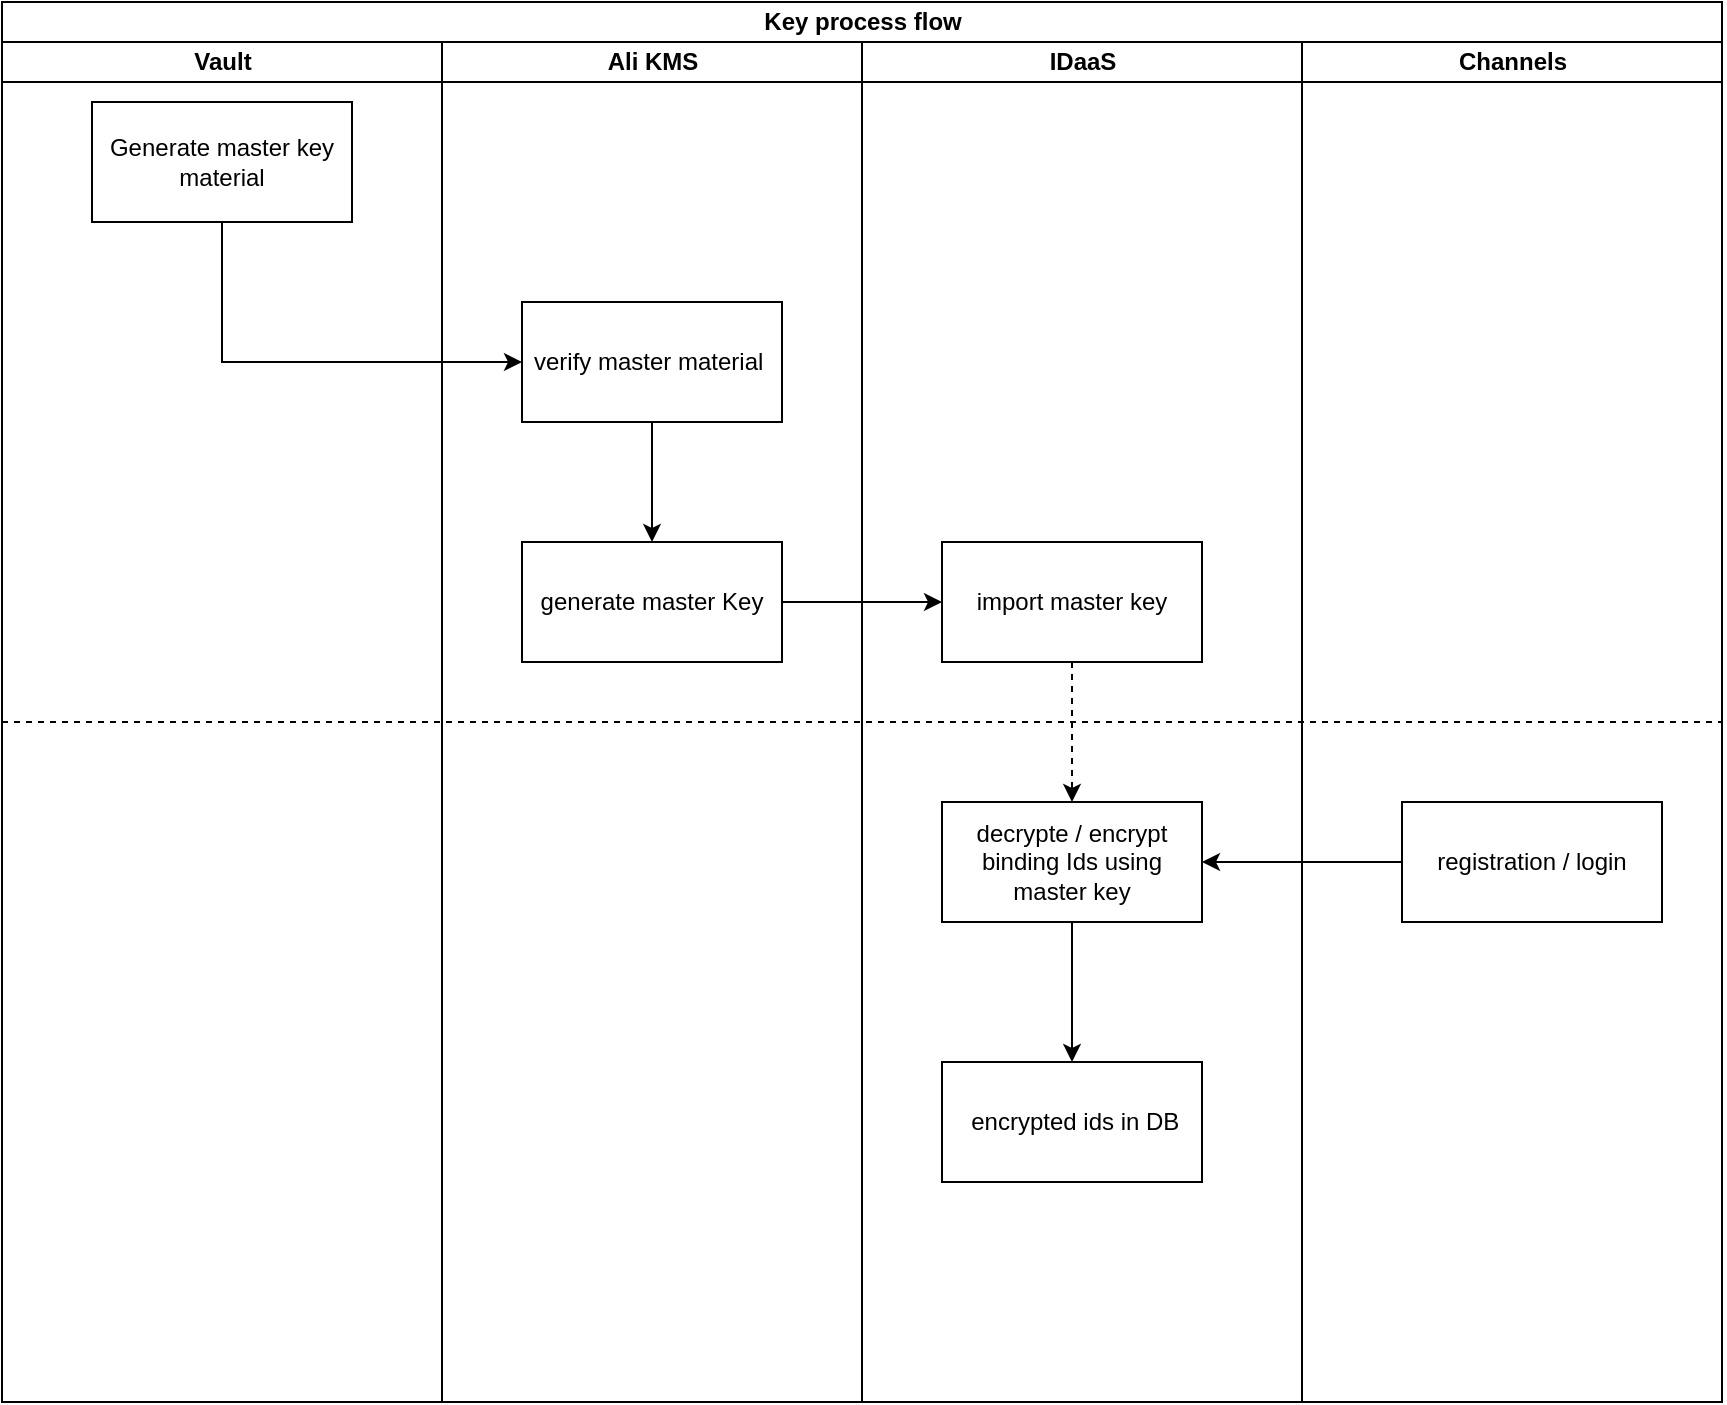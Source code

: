 <mxfile version="13.7.3" type="github">
  <diagram id="9mwux0cFILY53TTlX1xr" name="Page-1">
    <mxGraphModel dx="800" dy="624" grid="1" gridSize="10" guides="1" tooltips="1" connect="1" arrows="1" fold="1" page="1" pageScale="1" pageWidth="827" pageHeight="1169" math="0" shadow="0">
      <root>
        <mxCell id="0" />
        <mxCell id="1" parent="0" />
        <mxCell id="7Vzin81aM65JcKVKvn-L-1" value="Key process flow" style="swimlane;html=1;childLayout=stackLayout;resizeParent=1;resizeParentMax=0;startSize=20;" vertex="1" parent="1">
          <mxGeometry x="290" width="860" height="700" as="geometry" />
        </mxCell>
        <mxCell id="7Vzin81aM65JcKVKvn-L-2" value="Vault" style="swimlane;html=1;startSize=20;" vertex="1" parent="7Vzin81aM65JcKVKvn-L-1">
          <mxGeometry y="20" width="220" height="680" as="geometry" />
        </mxCell>
        <mxCell id="7Vzin81aM65JcKVKvn-L-3" value="Generate master key material" style="rounded=0;whiteSpace=wrap;html=1;fillColor=#FFFFFF;" vertex="1" parent="7Vzin81aM65JcKVKvn-L-2">
          <mxGeometry x="45" y="30" width="130" height="60" as="geometry" />
        </mxCell>
        <mxCell id="7Vzin81aM65JcKVKvn-L-4" value="Ali KMS" style="swimlane;html=1;startSize=20;" vertex="1" parent="7Vzin81aM65JcKVKvn-L-1">
          <mxGeometry x="220" y="20" width="210" height="680" as="geometry" />
        </mxCell>
        <mxCell id="7Vzin81aM65JcKVKvn-L-5" value="generate master Key" style="rounded=0;whiteSpace=wrap;html=1;fillColor=#FFFFFF;" vertex="1" parent="7Vzin81aM65JcKVKvn-L-4">
          <mxGeometry x="40" y="250" width="130" height="60" as="geometry" />
        </mxCell>
        <mxCell id="7Vzin81aM65JcKVKvn-L-6" value="verify master material&amp;nbsp;" style="rounded=0;whiteSpace=wrap;html=1;fillColor=#FFFFFF;" vertex="1" parent="7Vzin81aM65JcKVKvn-L-4">
          <mxGeometry x="40" y="130" width="130" height="60" as="geometry" />
        </mxCell>
        <mxCell id="7Vzin81aM65JcKVKvn-L-7" value="" style="edgeStyle=orthogonalEdgeStyle;rounded=0;orthogonalLoop=1;jettySize=auto;html=1;entryX=0;entryY=0.5;entryDx=0;entryDy=0;" edge="1" parent="7Vzin81aM65JcKVKvn-L-1" source="7Vzin81aM65JcKVKvn-L-3" target="7Vzin81aM65JcKVKvn-L-6">
          <mxGeometry relative="1" as="geometry">
            <mxPoint x="110" y="220" as="targetPoint" />
            <Array as="points">
              <mxPoint x="110" y="180" />
            </Array>
          </mxGeometry>
        </mxCell>
        <mxCell id="7Vzin81aM65JcKVKvn-L-8" value="IDaaS" style="swimlane;html=1;startSize=20;" vertex="1" parent="7Vzin81aM65JcKVKvn-L-1">
          <mxGeometry x="430" y="20" width="220" height="680" as="geometry" />
        </mxCell>
        <mxCell id="7Vzin81aM65JcKVKvn-L-9" value="&amp;nbsp;encrypted ids in DB" style="rounded=0;whiteSpace=wrap;html=1;fillColor=#FFFFFF;" vertex="1" parent="7Vzin81aM65JcKVKvn-L-8">
          <mxGeometry x="40" y="510" width="130" height="60" as="geometry" />
        </mxCell>
        <mxCell id="7Vzin81aM65JcKVKvn-L-10" value="import master key" style="rounded=0;whiteSpace=wrap;html=1;fillColor=#FFFFFF;" vertex="1" parent="7Vzin81aM65JcKVKvn-L-8">
          <mxGeometry x="40" y="250" width="130" height="60" as="geometry" />
        </mxCell>
        <mxCell id="7Vzin81aM65JcKVKvn-L-11" value="decrypte / encrypt binding Ids using master key" style="rounded=0;whiteSpace=wrap;html=1;fillColor=#FFFFFF;" vertex="1" parent="7Vzin81aM65JcKVKvn-L-8">
          <mxGeometry x="40" y="380" width="130" height="60" as="geometry" />
        </mxCell>
        <mxCell id="7Vzin81aM65JcKVKvn-L-12" value="Channels" style="swimlane;html=1;startSize=20;" vertex="1" parent="7Vzin81aM65JcKVKvn-L-1">
          <mxGeometry x="650" y="20" width="210" height="680" as="geometry" />
        </mxCell>
        <mxCell id="7Vzin81aM65JcKVKvn-L-13" value="registration / login" style="rounded=0;whiteSpace=wrap;html=1;fillColor=#FFFFFF;" vertex="1" parent="7Vzin81aM65JcKVKvn-L-12">
          <mxGeometry x="50" y="380" width="130" height="60" as="geometry" />
        </mxCell>
        <mxCell id="7Vzin81aM65JcKVKvn-L-14" value="" style="edgeStyle=orthogonalEdgeStyle;rounded=0;orthogonalLoop=1;jettySize=auto;html=1;" edge="1" parent="7Vzin81aM65JcKVKvn-L-1" source="7Vzin81aM65JcKVKvn-L-5">
          <mxGeometry relative="1" as="geometry">
            <mxPoint x="470" y="300" as="targetPoint" />
          </mxGeometry>
        </mxCell>
        <mxCell id="7Vzin81aM65JcKVKvn-L-15" value="" style="edgeStyle=orthogonalEdgeStyle;rounded=0;orthogonalLoop=1;jettySize=auto;html=1;" edge="1" parent="7Vzin81aM65JcKVKvn-L-1" source="7Vzin81aM65JcKVKvn-L-13" target="7Vzin81aM65JcKVKvn-L-11">
          <mxGeometry relative="1" as="geometry">
            <mxPoint x="610" y="430" as="targetPoint" />
          </mxGeometry>
        </mxCell>
        <mxCell id="7Vzin81aM65JcKVKvn-L-16" value="" style="edgeStyle=orthogonalEdgeStyle;rounded=0;orthogonalLoop=1;jettySize=auto;html=1;" edge="1" parent="1" source="7Vzin81aM65JcKVKvn-L-6">
          <mxGeometry relative="1" as="geometry">
            <mxPoint x="615" y="270" as="targetPoint" />
          </mxGeometry>
        </mxCell>
        <mxCell id="7Vzin81aM65JcKVKvn-L-17" value="" style="edgeStyle=orthogonalEdgeStyle;rounded=0;orthogonalLoop=1;jettySize=auto;html=1;" edge="1" parent="1" source="7Vzin81aM65JcKVKvn-L-11">
          <mxGeometry relative="1" as="geometry">
            <mxPoint x="825" y="530" as="targetPoint" />
          </mxGeometry>
        </mxCell>
        <mxCell id="7Vzin81aM65JcKVKvn-L-18" value="" style="endArrow=none;dashed=1;html=1;strokeWidth=1;rounded=0;" edge="1" parent="1">
          <mxGeometry width="50" height="50" relative="1" as="geometry">
            <mxPoint x="290" y="360" as="sourcePoint" />
            <mxPoint x="1150" y="360" as="targetPoint" />
          </mxGeometry>
        </mxCell>
        <mxCell id="7Vzin81aM65JcKVKvn-L-19" value="" style="edgeStyle=orthogonalEdgeStyle;rounded=0;orthogonalLoop=1;jettySize=auto;html=1;dashed=1;strokeWidth=1;" edge="1" parent="1" source="7Vzin81aM65JcKVKvn-L-10">
          <mxGeometry relative="1" as="geometry">
            <mxPoint x="825" y="400" as="targetPoint" />
          </mxGeometry>
        </mxCell>
      </root>
    </mxGraphModel>
  </diagram>
</mxfile>
